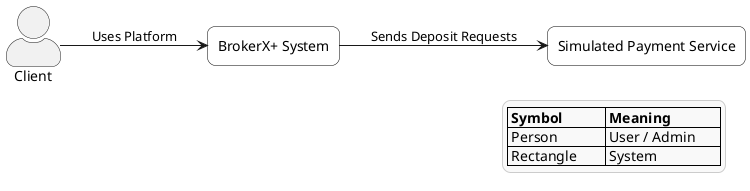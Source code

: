@startuml
left to right direction
skinparam style strictuml
skinparam ActorStyle awesome
skinparam rectangle {
  BackgroundColor #FFFFFF
  BorderColor #000000
  RoundCorner 15
}
skinparam legendBackgroundColor #F9F9F9
skinparam legendBorderColor #CCCCCC

actor Client as "Client"
rectangle "BrokerX+ System" as BrokerX
rectangle "Simulated Payment Service" as SPS

Client --> BrokerX : Uses Platform
BrokerX --> SPS : Sends Deposit Requests

legend right
  |= Symbol |= Meaning           |
  | Person        | User / Admin       |
  | Rectangle        | System    |
endlegend
@enduml
